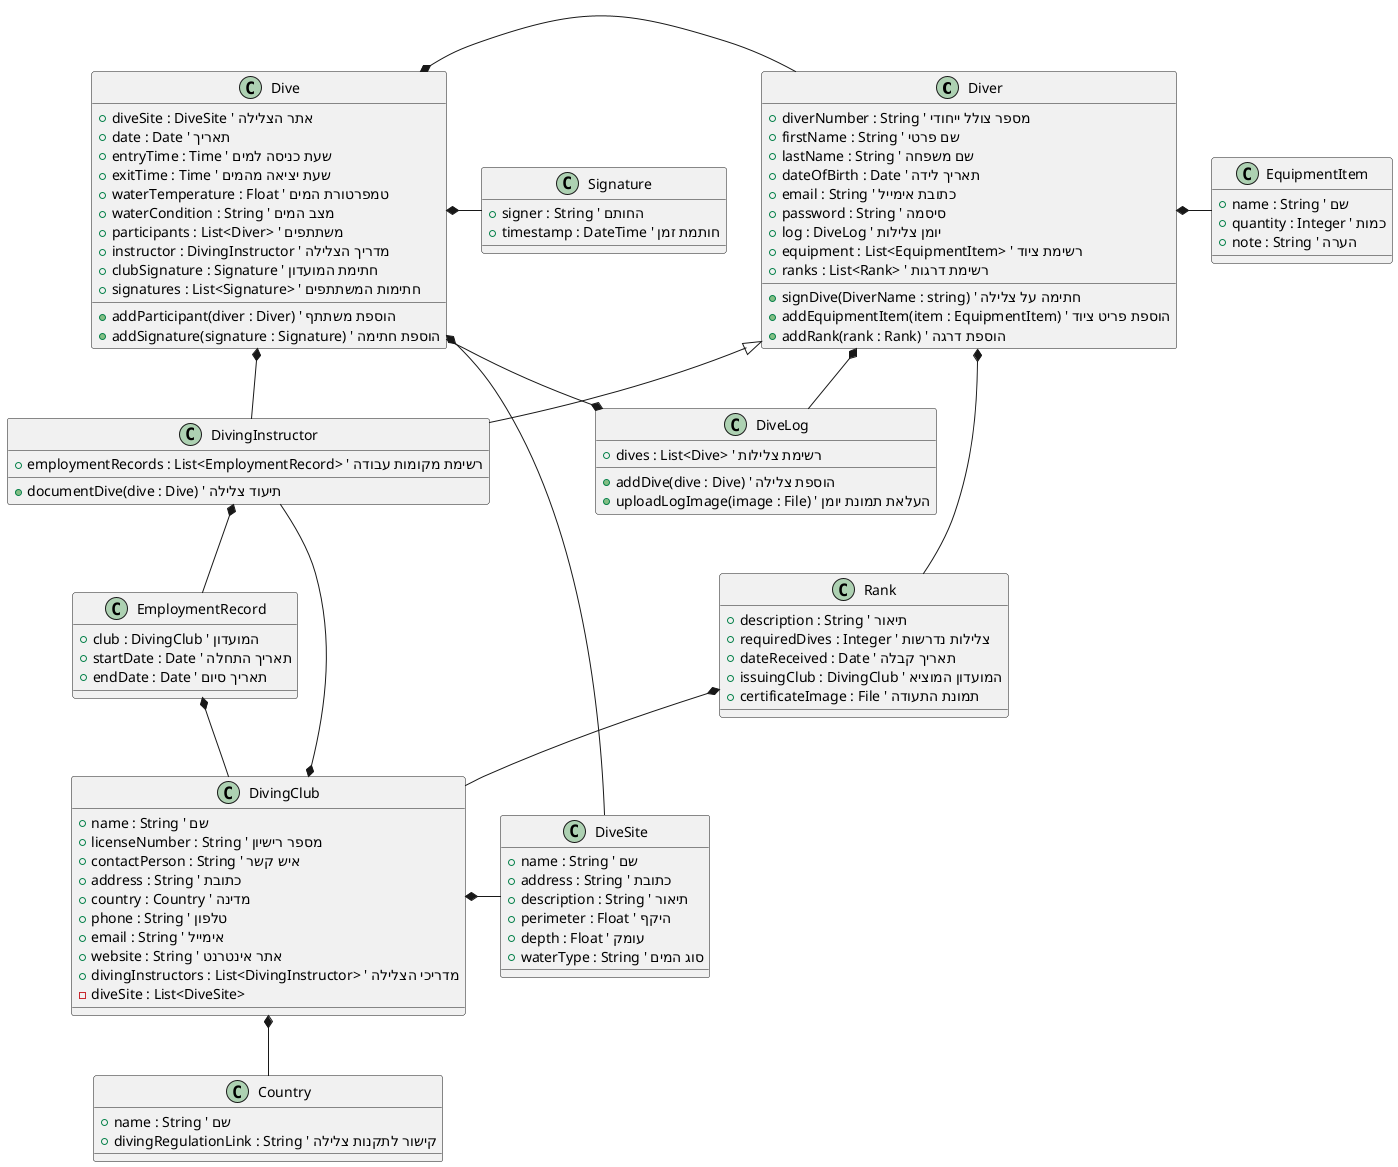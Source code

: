 @startuml kokox
' הגדרת המחלקות והסבר על כל אחת

' מחלקת צולל
class Diver {
    +diverNumber : String ' מספר צולל ייחודי
    +firstName : String ' שם פרטי
    +lastName : String ' שם משפחה
    +dateOfBirth : Date ' תאריך לידה
    +email : String ' כתובת אימייל
    +password : String ' סיסמה
    +log : DiveLog ' יומן צלילות
    +equipment : List<EquipmentItem> ' רשימת ציוד
    +ranks : List<Rank> ' רשימת דרגות
    +signDive(DiverName : string) ' חתימה על צלילה
    +addEquipmentItem(item : EquipmentItem) ' הוספת פריט ציוד
    +addRank(rank : Rank) ' הוספת דרגה
}

' מחלקת יומן צלילות
class DiveLog {
    +dives : List<Dive> ' רשימת צלילות
    +addDive(dive : Dive) ' הוספת צלילה
    +uploadLogImage(image : File) ' העלאת תמונת יומן
}

' מחלקת צלילה
class Dive {
    +diveSite : DiveSite ' אתר הצלילה
    +date : Date ' תאריך
    +entryTime : Time ' שעת כניסה למים
    +exitTime : Time ' שעת יציאה מהמים
    +waterTemperature : Float ' טמפרטורת המים
    +waterCondition : String ' מצב המים
    +participants : List<Diver> ' משתתפים
    +instructor : DivingInstructor ' מדריך הצלילה
    +clubSignature : Signature ' חתימת המועדון
    +signatures : List<Signature> ' חתימות המשתתפים
    +addParticipant(diver : Diver) ' הוספת משתתף
    +addSignature(signature : Signature) ' הוספת חתימה
}

' מחלקת אתר צלילה
class DiveSite {
    +name : String ' שם
    +address : String ' כתובת
    +description : String ' תיאור
    +perimeter : Float ' היקף
    +depth : Float ' עומק
    +waterType : String ' סוג המים
}

' מחלקת מדריך צלילה
class DivingInstructor extends Diver {
    +employmentRecords : List<EmploymentRecord> ' רשימת מקומות עבודה
    +documentDive(dive : Dive) ' תיעוד צלילה
}

' מחלקת רישום עבודה
class EmploymentRecord {
    +club : DivingClub ' המועדון
    +startDate : Date ' תאריך התחלה
    +endDate : Date ' תאריך סיום
}

' מחלקת מועדון צלילה
class DivingClub {
    +name : String ' שם
    +licenseNumber : String ' מספר רישיון
    +contactPerson : String ' איש קשר
    +address : String ' כתובת
    +country : Country ' מדינה
    +phone : String ' טלפון
    +email : String ' אימייל
    +website : String ' אתר אינטרנט
    +divingInstructors : List<DivingInstructor> ' מדריכי הצלילה
    -diveSite : List<DiveSite>
    '+saveDive(dive : Dive) ' שמירת צלילה
}

' מחלקת מדינה
class Country {
    +name : String ' שם
    +divingRegulationLink : String ' קישור לתקנות צלילה
}

' מחלקת פריט ציוד
class EquipmentItem {
    +name : String ' שם
    +quantity : Integer ' כמות
    +note : String ' הערה
}

' מחלקת חתימה
class Signature {
    +signer : String ' החותם
    +timestamp : DateTime ' חותמת זמן
}

' מחלקת דרגה
class Rank {
    +description : String ' תיאור
    +requiredDives : Integer ' צלילות נדרשות
    +dateReceived : Date ' תאריך קבלה
    +issuingClub : DivingClub ' המועדון המוציא
    +certificateImage : File ' תמונת התעודה
}


Dive *-- DiveSite
Dive *- Diver
Dive *- DivingInstructor
Dive *- Signature

DivingInstructor *-- EmploymentRecord

EmploymentRecord *-- DivingClub

Rank *- DivingClub

Diver *- DiveLog
Diver *- EquipmentItem
Diver *- Rank

DiveLog *-- Dive

DivingClub *-- Country
DivingClub *-- DivingInstructor
DivingClub *- DiveSite


@enduml